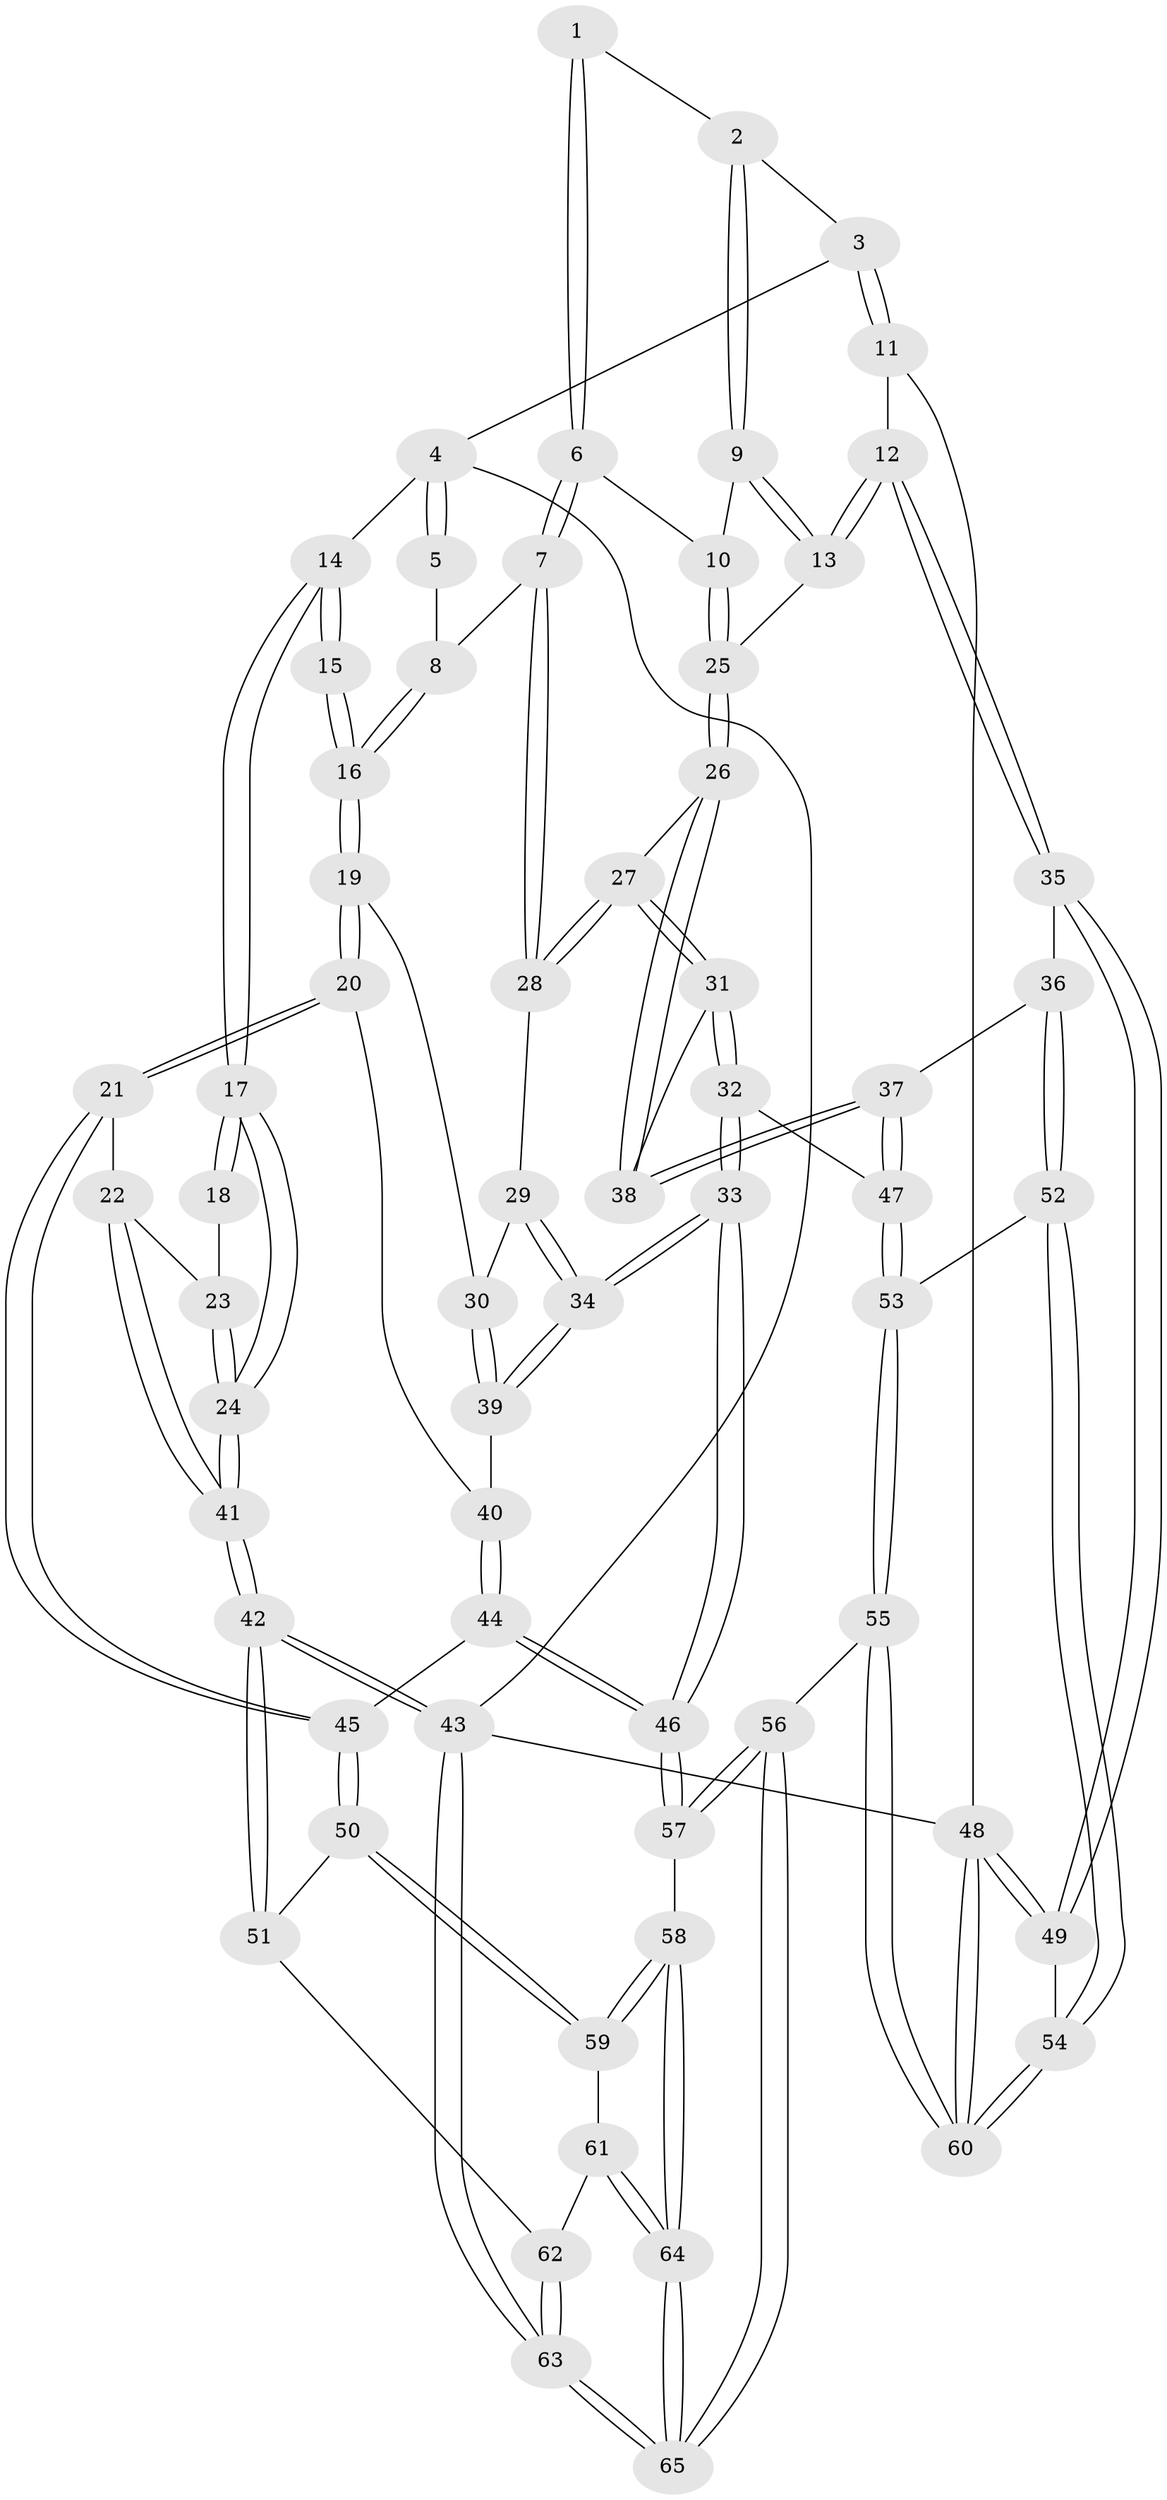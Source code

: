 // coarse degree distribution, {4: 0.4222222222222222, 5: 0.35555555555555557, 3: 0.13333333333333333, 6: 0.08888888888888889}
// Generated by graph-tools (version 1.1) at 2025/52/02/27/25 19:52:38]
// undirected, 65 vertices, 159 edges
graph export_dot {
graph [start="1"]
  node [color=gray90,style=filled];
  1 [pos="+0.5777539931961005+0"];
  2 [pos="+0.6129447632877019+0"];
  3 [pos="+0.7473443156905722+0"];
  4 [pos="+0+0"];
  5 [pos="+0.5141227914693366+0"];
  6 [pos="+0.5424070567456426+0.3434239607218834"];
  7 [pos="+0.5383734444208459+0.34498090496793865"];
  8 [pos="+0.3923674233708316+0.163208269045469"];
  9 [pos="+0.6428350267044055+0"];
  10 [pos="+0.6460378332649104+0.33496070819619567"];
  11 [pos="+1+0.31004498830976984"];
  12 [pos="+1+0.3332327978238829"];
  13 [pos="+0.9387858348943663+0.27142181141769356"];
  14 [pos="+0+0"];
  15 [pos="+0.2001663605883375+0.26387746577218646"];
  16 [pos="+0.2726976660457184+0.2873270892342275"];
  17 [pos="+0+0.24292922765050892"];
  18 [pos="+0.11897543827895443+0.36004033146274295"];
  19 [pos="+0.29756889000758774+0.3566533571823578"];
  20 [pos="+0.24766201264490217+0.45996933017628006"];
  21 [pos="+0.15056928082397134+0.5542828930972096"];
  22 [pos="+0.057174029703482086+0.5187694815962884"];
  23 [pos="+0.11820236829316601+0.36131492376688457"];
  24 [pos="+0+0.37029110659056547"];
  25 [pos="+0.7046035163721583+0.3720001965771306"];
  26 [pos="+0.7010862957444668+0.4062334303217709"];
  27 [pos="+0.5548328392020943+0.4798611636180255"];
  28 [pos="+0.502871521978721+0.3876748753278881"];
  29 [pos="+0.46852387118858607+0.39730821140696604"];
  30 [pos="+0.3632914245464645+0.3891018688797039"];
  31 [pos="+0.5557751754437654+0.48943529315067613"];
  32 [pos="+0.5195368329685317+0.6405447893576393"];
  33 [pos="+0.5154033084752135+0.6416209824467896"];
  34 [pos="+0.45480958130451277+0.5628663255688455"];
  35 [pos="+1+0.394664831979513"];
  36 [pos="+0.8165946100502526+0.5822780088207686"];
  37 [pos="+0.7167385325331214+0.5172393843045036"];
  38 [pos="+0.7141799642732369+0.5096315308403281"];
  39 [pos="+0.39541242798940435+0.5293172578053829"];
  40 [pos="+0.3408665747657967+0.5484483496029607"];
  41 [pos="+0+0.5163511772132938"];
  42 [pos="+0+0.6993741812413371"];
  43 [pos="+0+1"];
  44 [pos="+0.3060714918318615+0.6529565006726924"];
  45 [pos="+0.1983131975327325+0.6588648796626243"];
  46 [pos="+0.4462272883865431+0.708628350272076"];
  47 [pos="+0.5535921780000123+0.6456662289510473"];
  48 [pos="+1+1"];
  49 [pos="+1+0.6320902603469748"];
  50 [pos="+0.17987067588233488+0.711843101078557"];
  51 [pos="+0.05008301190082431+0.7697790987656602"];
  52 [pos="+0.8031866174042187+0.6828555457470551"];
  53 [pos="+0.6179639640862519+0.6926969344798267"];
  54 [pos="+0.824111812858386+0.7275350237062198"];
  55 [pos="+0.7243958142126747+1"];
  56 [pos="+0.7225025381752281+1"];
  57 [pos="+0.4263872929433984+0.8606818391706007"];
  58 [pos="+0.2725444669221053+0.8829160347304993"];
  59 [pos="+0.25817510328238885+0.8726010978819067"];
  60 [pos="+0.8557740354823226+1"];
  61 [pos="+0.09486315344729145+0.9064982609314204"];
  62 [pos="+0.08557173947921379+0.907408437837368"];
  63 [pos="+0+1"];
  64 [pos="+0.23462108166922988+1"];
  65 [pos="+0.1958524965211872+1"];
  1 -- 2;
  1 -- 6;
  1 -- 6;
  2 -- 3;
  2 -- 9;
  2 -- 9;
  3 -- 4;
  3 -- 11;
  3 -- 11;
  4 -- 5;
  4 -- 5;
  4 -- 14;
  4 -- 43;
  5 -- 8;
  6 -- 7;
  6 -- 7;
  6 -- 10;
  7 -- 8;
  7 -- 28;
  7 -- 28;
  8 -- 16;
  8 -- 16;
  9 -- 10;
  9 -- 13;
  9 -- 13;
  10 -- 25;
  10 -- 25;
  11 -- 12;
  11 -- 48;
  12 -- 13;
  12 -- 13;
  12 -- 35;
  12 -- 35;
  13 -- 25;
  14 -- 15;
  14 -- 15;
  14 -- 17;
  14 -- 17;
  15 -- 16;
  15 -- 16;
  16 -- 19;
  16 -- 19;
  17 -- 18;
  17 -- 18;
  17 -- 24;
  17 -- 24;
  18 -- 23;
  19 -- 20;
  19 -- 20;
  19 -- 30;
  20 -- 21;
  20 -- 21;
  20 -- 40;
  21 -- 22;
  21 -- 45;
  21 -- 45;
  22 -- 23;
  22 -- 41;
  22 -- 41;
  23 -- 24;
  23 -- 24;
  24 -- 41;
  24 -- 41;
  25 -- 26;
  25 -- 26;
  26 -- 27;
  26 -- 38;
  26 -- 38;
  27 -- 28;
  27 -- 28;
  27 -- 31;
  27 -- 31;
  28 -- 29;
  29 -- 30;
  29 -- 34;
  29 -- 34;
  30 -- 39;
  30 -- 39;
  31 -- 32;
  31 -- 32;
  31 -- 38;
  32 -- 33;
  32 -- 33;
  32 -- 47;
  33 -- 34;
  33 -- 34;
  33 -- 46;
  33 -- 46;
  34 -- 39;
  34 -- 39;
  35 -- 36;
  35 -- 49;
  35 -- 49;
  36 -- 37;
  36 -- 52;
  36 -- 52;
  37 -- 38;
  37 -- 38;
  37 -- 47;
  37 -- 47;
  39 -- 40;
  40 -- 44;
  40 -- 44;
  41 -- 42;
  41 -- 42;
  42 -- 43;
  42 -- 43;
  42 -- 51;
  42 -- 51;
  43 -- 63;
  43 -- 63;
  43 -- 48;
  44 -- 45;
  44 -- 46;
  44 -- 46;
  45 -- 50;
  45 -- 50;
  46 -- 57;
  46 -- 57;
  47 -- 53;
  47 -- 53;
  48 -- 49;
  48 -- 49;
  48 -- 60;
  48 -- 60;
  49 -- 54;
  50 -- 51;
  50 -- 59;
  50 -- 59;
  51 -- 62;
  52 -- 53;
  52 -- 54;
  52 -- 54;
  53 -- 55;
  53 -- 55;
  54 -- 60;
  54 -- 60;
  55 -- 56;
  55 -- 60;
  55 -- 60;
  56 -- 57;
  56 -- 57;
  56 -- 65;
  56 -- 65;
  57 -- 58;
  58 -- 59;
  58 -- 59;
  58 -- 64;
  58 -- 64;
  59 -- 61;
  61 -- 62;
  61 -- 64;
  61 -- 64;
  62 -- 63;
  62 -- 63;
  63 -- 65;
  63 -- 65;
  64 -- 65;
  64 -- 65;
}
